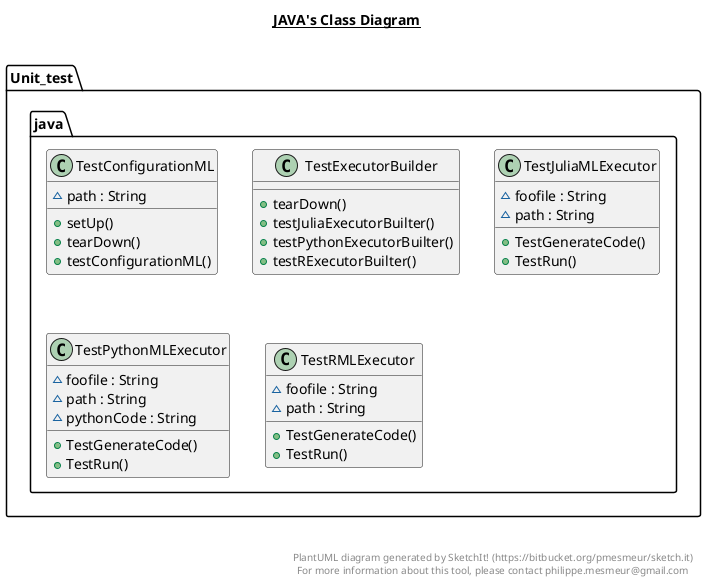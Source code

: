 @startuml

title __JAVA's Class Diagram__\n

  namespace Unit_test.java {
    class Unit_test.java.TestConfigurationML {
        ~ path : String
        + setUp()
        + tearDown()
        + testConfigurationML()
    }
  }
  

  namespace Unit_test.java {
    class Unit_test.java.TestExecutorBuilder {
        + tearDown()
        + testJuliaExecutorBuilter()
        + testPythonExecutorBuilter()
        + testRExecutorBuilter()
    }
  }
  

  namespace Unit_test.java {
    class Unit_test.java.TestJuliaMLExecutor {
        ~ foofile : String
        ~ path : String
        + TestGenerateCode()
        + TestRun()
    }
  }
  

  namespace Unit_test.java {
    class Unit_test.java.TestPythonMLExecutor {
        ~ foofile : String
        ~ path : String
        ~ pythonCode : String
        + TestGenerateCode()
        + TestRun()
    }
  }
  

  namespace Unit_test.java {
    class Unit_test.java.TestRMLExecutor {
        ~ foofile : String
        ~ path : String
        + TestGenerateCode()
        + TestRun()
    }
  }
  



right footer


PlantUML diagram generated by SketchIt! (https://bitbucket.org/pmesmeur/sketch.it)
For more information about this tool, please contact philippe.mesmeur@gmail.com
endfooter

@enduml
